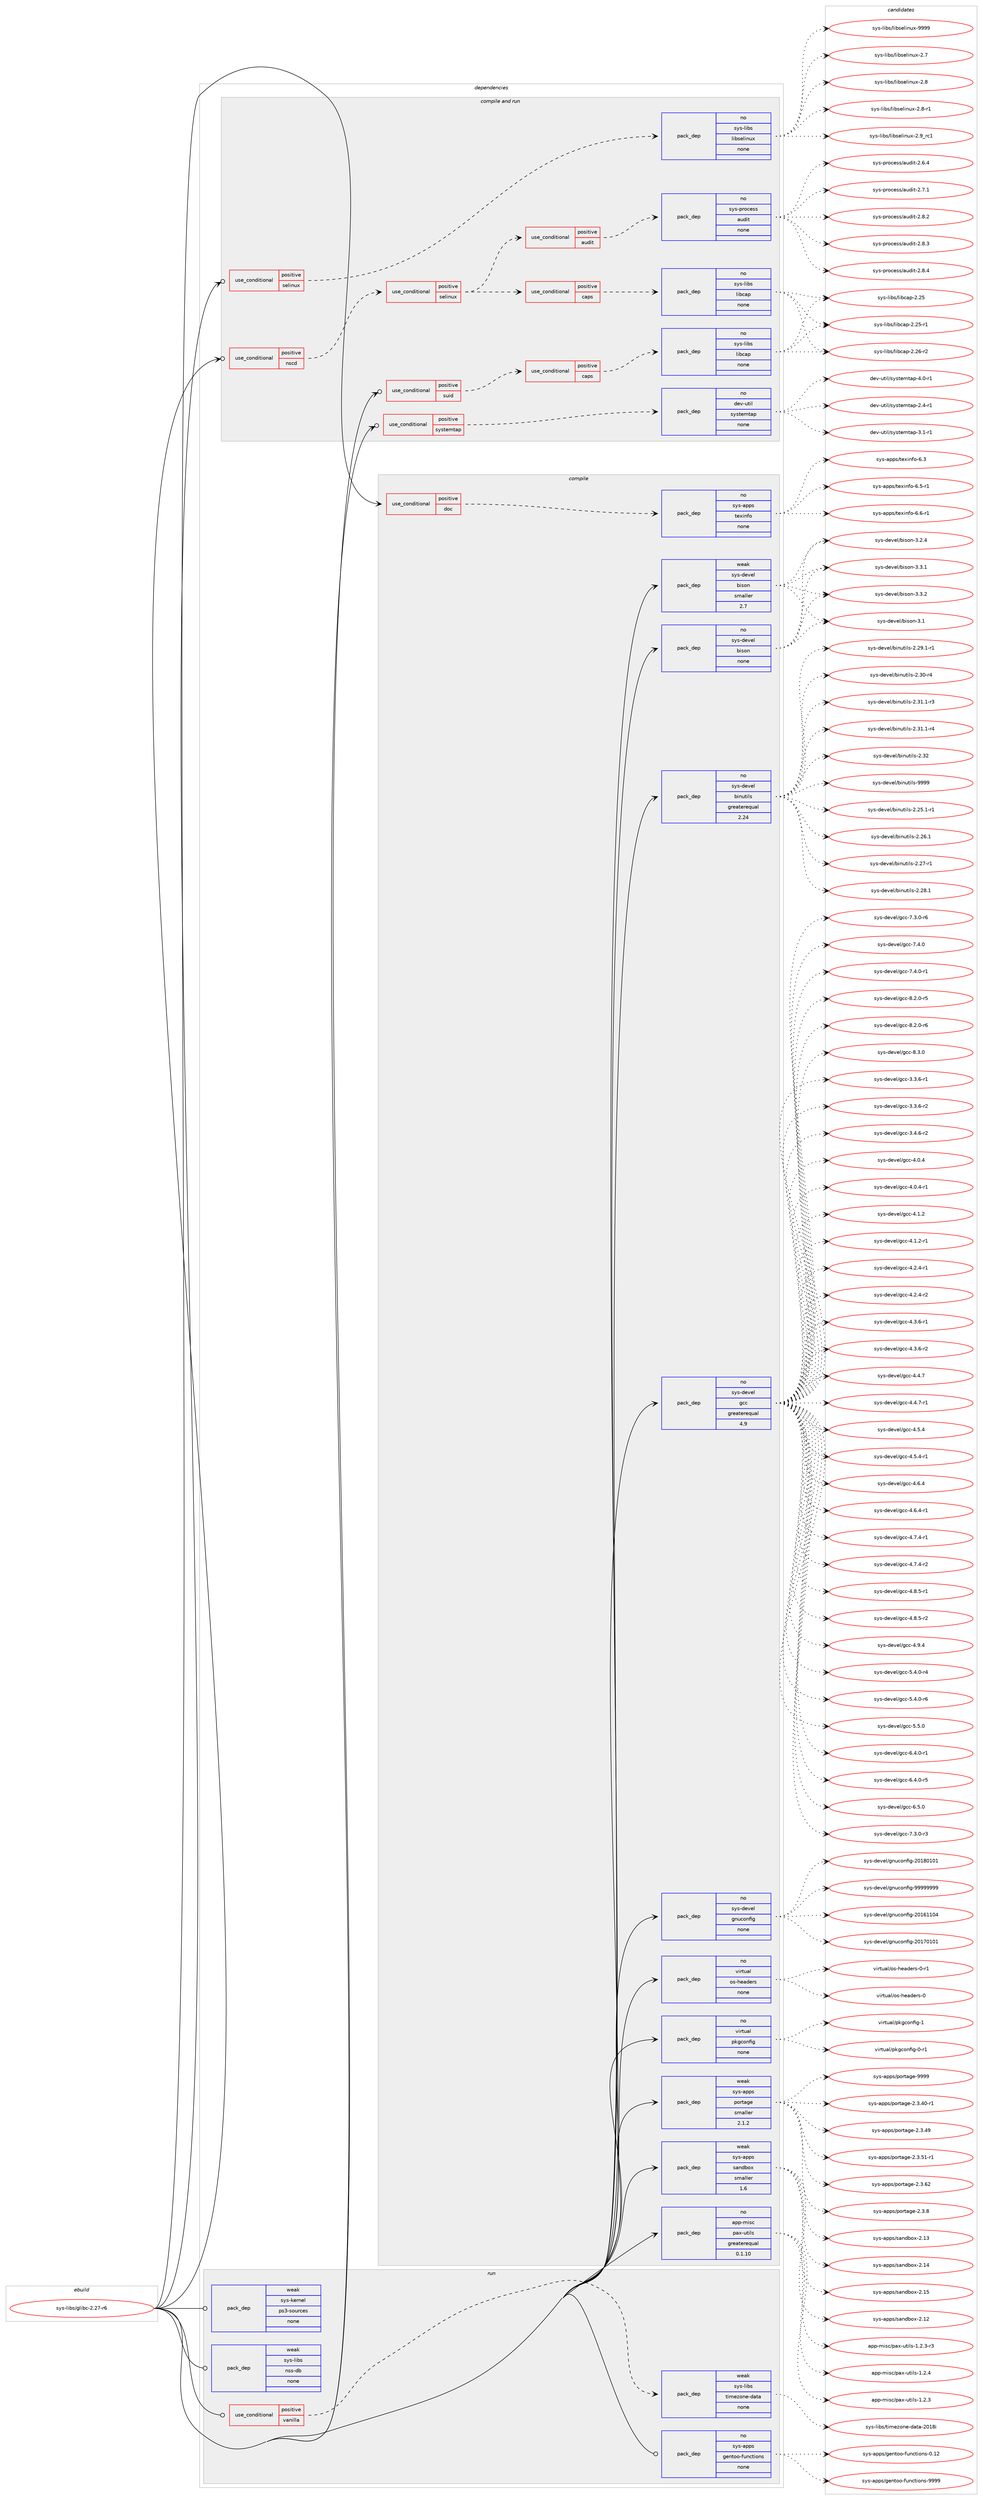 digraph prolog {

# *************
# Graph options
# *************

newrank=true;
concentrate=true;
compound=true;
graph [rankdir=LR,fontname=Helvetica,fontsize=10,ranksep=1.5];#, ranksep=2.5, nodesep=0.2];
edge  [arrowhead=vee];
node  [fontname=Helvetica,fontsize=10];

# **********
# The ebuild
# **********

subgraph cluster_leftcol {
color=gray;
rank=same;
label=<<i>ebuild</i>>;
id [label="sys-libs/glibc-2.27-r6", color=red, width=4, href="../sys-libs/glibc-2.27-r6.svg"];
}

# ****************
# The dependencies
# ****************

subgraph cluster_midcol {
color=gray;
label=<<i>dependencies</i>>;
subgraph cluster_compile {
fillcolor="#eeeeee";
style=filled;
label=<<i>compile</i>>;
subgraph cond461657 {
dependency1737226 [label=<<TABLE BORDER="0" CELLBORDER="1" CELLSPACING="0" CELLPADDING="4"><TR><TD ROWSPAN="3" CELLPADDING="10">use_conditional</TD></TR><TR><TD>positive</TD></TR><TR><TD>doc</TD></TR></TABLE>>, shape=none, color=red];
subgraph pack1246962 {
dependency1737227 [label=<<TABLE BORDER="0" CELLBORDER="1" CELLSPACING="0" CELLPADDING="4" WIDTH="220"><TR><TD ROWSPAN="6" CELLPADDING="30">pack_dep</TD></TR><TR><TD WIDTH="110">no</TD></TR><TR><TD>sys-apps</TD></TR><TR><TD>texinfo</TD></TR><TR><TD>none</TD></TR><TR><TD></TD></TR></TABLE>>, shape=none, color=blue];
}
dependency1737226:e -> dependency1737227:w [weight=20,style="dashed",arrowhead="vee"];
}
id:e -> dependency1737226:w [weight=20,style="solid",arrowhead="vee"];
subgraph pack1246963 {
dependency1737228 [label=<<TABLE BORDER="0" CELLBORDER="1" CELLSPACING="0" CELLPADDING="4" WIDTH="220"><TR><TD ROWSPAN="6" CELLPADDING="30">pack_dep</TD></TR><TR><TD WIDTH="110">no</TD></TR><TR><TD>app-misc</TD></TR><TR><TD>pax-utils</TD></TR><TR><TD>greaterequal</TD></TR><TR><TD>0.1.10</TD></TR></TABLE>>, shape=none, color=blue];
}
id:e -> dependency1737228:w [weight=20,style="solid",arrowhead="vee"];
subgraph pack1246964 {
dependency1737229 [label=<<TABLE BORDER="0" CELLBORDER="1" CELLSPACING="0" CELLPADDING="4" WIDTH="220"><TR><TD ROWSPAN="6" CELLPADDING="30">pack_dep</TD></TR><TR><TD WIDTH="110">no</TD></TR><TR><TD>sys-devel</TD></TR><TR><TD>binutils</TD></TR><TR><TD>greaterequal</TD></TR><TR><TD>2.24</TD></TR></TABLE>>, shape=none, color=blue];
}
id:e -> dependency1737229:w [weight=20,style="solid",arrowhead="vee"];
subgraph pack1246965 {
dependency1737230 [label=<<TABLE BORDER="0" CELLBORDER="1" CELLSPACING="0" CELLPADDING="4" WIDTH="220"><TR><TD ROWSPAN="6" CELLPADDING="30">pack_dep</TD></TR><TR><TD WIDTH="110">no</TD></TR><TR><TD>sys-devel</TD></TR><TR><TD>bison</TD></TR><TR><TD>none</TD></TR><TR><TD></TD></TR></TABLE>>, shape=none, color=blue];
}
id:e -> dependency1737230:w [weight=20,style="solid",arrowhead="vee"];
subgraph pack1246966 {
dependency1737231 [label=<<TABLE BORDER="0" CELLBORDER="1" CELLSPACING="0" CELLPADDING="4" WIDTH="220"><TR><TD ROWSPAN="6" CELLPADDING="30">pack_dep</TD></TR><TR><TD WIDTH="110">no</TD></TR><TR><TD>sys-devel</TD></TR><TR><TD>gcc</TD></TR><TR><TD>greaterequal</TD></TR><TR><TD>4.9</TD></TR></TABLE>>, shape=none, color=blue];
}
id:e -> dependency1737231:w [weight=20,style="solid",arrowhead="vee"];
subgraph pack1246967 {
dependency1737232 [label=<<TABLE BORDER="0" CELLBORDER="1" CELLSPACING="0" CELLPADDING="4" WIDTH="220"><TR><TD ROWSPAN="6" CELLPADDING="30">pack_dep</TD></TR><TR><TD WIDTH="110">no</TD></TR><TR><TD>sys-devel</TD></TR><TR><TD>gnuconfig</TD></TR><TR><TD>none</TD></TR><TR><TD></TD></TR></TABLE>>, shape=none, color=blue];
}
id:e -> dependency1737232:w [weight=20,style="solid",arrowhead="vee"];
subgraph pack1246968 {
dependency1737233 [label=<<TABLE BORDER="0" CELLBORDER="1" CELLSPACING="0" CELLPADDING="4" WIDTH="220"><TR><TD ROWSPAN="6" CELLPADDING="30">pack_dep</TD></TR><TR><TD WIDTH="110">no</TD></TR><TR><TD>virtual</TD></TR><TR><TD>os-headers</TD></TR><TR><TD>none</TD></TR><TR><TD></TD></TR></TABLE>>, shape=none, color=blue];
}
id:e -> dependency1737233:w [weight=20,style="solid",arrowhead="vee"];
subgraph pack1246969 {
dependency1737234 [label=<<TABLE BORDER="0" CELLBORDER="1" CELLSPACING="0" CELLPADDING="4" WIDTH="220"><TR><TD ROWSPAN="6" CELLPADDING="30">pack_dep</TD></TR><TR><TD WIDTH="110">no</TD></TR><TR><TD>virtual</TD></TR><TR><TD>pkgconfig</TD></TR><TR><TD>none</TD></TR><TR><TD></TD></TR></TABLE>>, shape=none, color=blue];
}
id:e -> dependency1737234:w [weight=20,style="solid",arrowhead="vee"];
subgraph pack1246970 {
dependency1737235 [label=<<TABLE BORDER="0" CELLBORDER="1" CELLSPACING="0" CELLPADDING="4" WIDTH="220"><TR><TD ROWSPAN="6" CELLPADDING="30">pack_dep</TD></TR><TR><TD WIDTH="110">weak</TD></TR><TR><TD>sys-apps</TD></TR><TR><TD>portage</TD></TR><TR><TD>smaller</TD></TR><TR><TD>2.1.2</TD></TR></TABLE>>, shape=none, color=blue];
}
id:e -> dependency1737235:w [weight=20,style="solid",arrowhead="vee"];
subgraph pack1246971 {
dependency1737236 [label=<<TABLE BORDER="0" CELLBORDER="1" CELLSPACING="0" CELLPADDING="4" WIDTH="220"><TR><TD ROWSPAN="6" CELLPADDING="30">pack_dep</TD></TR><TR><TD WIDTH="110">weak</TD></TR><TR><TD>sys-apps</TD></TR><TR><TD>sandbox</TD></TR><TR><TD>smaller</TD></TR><TR><TD>1.6</TD></TR></TABLE>>, shape=none, color=blue];
}
id:e -> dependency1737236:w [weight=20,style="solid",arrowhead="vee"];
subgraph pack1246972 {
dependency1737237 [label=<<TABLE BORDER="0" CELLBORDER="1" CELLSPACING="0" CELLPADDING="4" WIDTH="220"><TR><TD ROWSPAN="6" CELLPADDING="30">pack_dep</TD></TR><TR><TD WIDTH="110">weak</TD></TR><TR><TD>sys-devel</TD></TR><TR><TD>bison</TD></TR><TR><TD>smaller</TD></TR><TR><TD>2.7</TD></TR></TABLE>>, shape=none, color=blue];
}
id:e -> dependency1737237:w [weight=20,style="solid",arrowhead="vee"];
}
subgraph cluster_compileandrun {
fillcolor="#eeeeee";
style=filled;
label=<<i>compile and run</i>>;
subgraph cond461658 {
dependency1737238 [label=<<TABLE BORDER="0" CELLBORDER="1" CELLSPACING="0" CELLPADDING="4"><TR><TD ROWSPAN="3" CELLPADDING="10">use_conditional</TD></TR><TR><TD>positive</TD></TR><TR><TD>nscd</TD></TR></TABLE>>, shape=none, color=red];
subgraph cond461659 {
dependency1737239 [label=<<TABLE BORDER="0" CELLBORDER="1" CELLSPACING="0" CELLPADDING="4"><TR><TD ROWSPAN="3" CELLPADDING="10">use_conditional</TD></TR><TR><TD>positive</TD></TR><TR><TD>selinux</TD></TR></TABLE>>, shape=none, color=red];
subgraph cond461660 {
dependency1737240 [label=<<TABLE BORDER="0" CELLBORDER="1" CELLSPACING="0" CELLPADDING="4"><TR><TD ROWSPAN="3" CELLPADDING="10">use_conditional</TD></TR><TR><TD>positive</TD></TR><TR><TD>audit</TD></TR></TABLE>>, shape=none, color=red];
subgraph pack1246973 {
dependency1737241 [label=<<TABLE BORDER="0" CELLBORDER="1" CELLSPACING="0" CELLPADDING="4" WIDTH="220"><TR><TD ROWSPAN="6" CELLPADDING="30">pack_dep</TD></TR><TR><TD WIDTH="110">no</TD></TR><TR><TD>sys-process</TD></TR><TR><TD>audit</TD></TR><TR><TD>none</TD></TR><TR><TD></TD></TR></TABLE>>, shape=none, color=blue];
}
dependency1737240:e -> dependency1737241:w [weight=20,style="dashed",arrowhead="vee"];
}
dependency1737239:e -> dependency1737240:w [weight=20,style="dashed",arrowhead="vee"];
subgraph cond461661 {
dependency1737242 [label=<<TABLE BORDER="0" CELLBORDER="1" CELLSPACING="0" CELLPADDING="4"><TR><TD ROWSPAN="3" CELLPADDING="10">use_conditional</TD></TR><TR><TD>positive</TD></TR><TR><TD>caps</TD></TR></TABLE>>, shape=none, color=red];
subgraph pack1246974 {
dependency1737243 [label=<<TABLE BORDER="0" CELLBORDER="1" CELLSPACING="0" CELLPADDING="4" WIDTH="220"><TR><TD ROWSPAN="6" CELLPADDING="30">pack_dep</TD></TR><TR><TD WIDTH="110">no</TD></TR><TR><TD>sys-libs</TD></TR><TR><TD>libcap</TD></TR><TR><TD>none</TD></TR><TR><TD></TD></TR></TABLE>>, shape=none, color=blue];
}
dependency1737242:e -> dependency1737243:w [weight=20,style="dashed",arrowhead="vee"];
}
dependency1737239:e -> dependency1737242:w [weight=20,style="dashed",arrowhead="vee"];
}
dependency1737238:e -> dependency1737239:w [weight=20,style="dashed",arrowhead="vee"];
}
id:e -> dependency1737238:w [weight=20,style="solid",arrowhead="odotvee"];
subgraph cond461662 {
dependency1737244 [label=<<TABLE BORDER="0" CELLBORDER="1" CELLSPACING="0" CELLPADDING="4"><TR><TD ROWSPAN="3" CELLPADDING="10">use_conditional</TD></TR><TR><TD>positive</TD></TR><TR><TD>selinux</TD></TR></TABLE>>, shape=none, color=red];
subgraph pack1246975 {
dependency1737245 [label=<<TABLE BORDER="0" CELLBORDER="1" CELLSPACING="0" CELLPADDING="4" WIDTH="220"><TR><TD ROWSPAN="6" CELLPADDING="30">pack_dep</TD></TR><TR><TD WIDTH="110">no</TD></TR><TR><TD>sys-libs</TD></TR><TR><TD>libselinux</TD></TR><TR><TD>none</TD></TR><TR><TD></TD></TR></TABLE>>, shape=none, color=blue];
}
dependency1737244:e -> dependency1737245:w [weight=20,style="dashed",arrowhead="vee"];
}
id:e -> dependency1737244:w [weight=20,style="solid",arrowhead="odotvee"];
subgraph cond461663 {
dependency1737246 [label=<<TABLE BORDER="0" CELLBORDER="1" CELLSPACING="0" CELLPADDING="4"><TR><TD ROWSPAN="3" CELLPADDING="10">use_conditional</TD></TR><TR><TD>positive</TD></TR><TR><TD>suid</TD></TR></TABLE>>, shape=none, color=red];
subgraph cond461664 {
dependency1737247 [label=<<TABLE BORDER="0" CELLBORDER="1" CELLSPACING="0" CELLPADDING="4"><TR><TD ROWSPAN="3" CELLPADDING="10">use_conditional</TD></TR><TR><TD>positive</TD></TR><TR><TD>caps</TD></TR></TABLE>>, shape=none, color=red];
subgraph pack1246976 {
dependency1737248 [label=<<TABLE BORDER="0" CELLBORDER="1" CELLSPACING="0" CELLPADDING="4" WIDTH="220"><TR><TD ROWSPAN="6" CELLPADDING="30">pack_dep</TD></TR><TR><TD WIDTH="110">no</TD></TR><TR><TD>sys-libs</TD></TR><TR><TD>libcap</TD></TR><TR><TD>none</TD></TR><TR><TD></TD></TR></TABLE>>, shape=none, color=blue];
}
dependency1737247:e -> dependency1737248:w [weight=20,style="dashed",arrowhead="vee"];
}
dependency1737246:e -> dependency1737247:w [weight=20,style="dashed",arrowhead="vee"];
}
id:e -> dependency1737246:w [weight=20,style="solid",arrowhead="odotvee"];
subgraph cond461665 {
dependency1737249 [label=<<TABLE BORDER="0" CELLBORDER="1" CELLSPACING="0" CELLPADDING="4"><TR><TD ROWSPAN="3" CELLPADDING="10">use_conditional</TD></TR><TR><TD>positive</TD></TR><TR><TD>systemtap</TD></TR></TABLE>>, shape=none, color=red];
subgraph pack1246977 {
dependency1737250 [label=<<TABLE BORDER="0" CELLBORDER="1" CELLSPACING="0" CELLPADDING="4" WIDTH="220"><TR><TD ROWSPAN="6" CELLPADDING="30">pack_dep</TD></TR><TR><TD WIDTH="110">no</TD></TR><TR><TD>dev-util</TD></TR><TR><TD>systemtap</TD></TR><TR><TD>none</TD></TR><TR><TD></TD></TR></TABLE>>, shape=none, color=blue];
}
dependency1737249:e -> dependency1737250:w [weight=20,style="dashed",arrowhead="vee"];
}
id:e -> dependency1737249:w [weight=20,style="solid",arrowhead="odotvee"];
}
subgraph cluster_run {
fillcolor="#eeeeee";
style=filled;
label=<<i>run</i>>;
subgraph cond461666 {
dependency1737251 [label=<<TABLE BORDER="0" CELLBORDER="1" CELLSPACING="0" CELLPADDING="4"><TR><TD ROWSPAN="3" CELLPADDING="10">use_conditional</TD></TR><TR><TD>positive</TD></TR><TR><TD>vanilla</TD></TR></TABLE>>, shape=none, color=red];
subgraph pack1246978 {
dependency1737252 [label=<<TABLE BORDER="0" CELLBORDER="1" CELLSPACING="0" CELLPADDING="4" WIDTH="220"><TR><TD ROWSPAN="6" CELLPADDING="30">pack_dep</TD></TR><TR><TD WIDTH="110">weak</TD></TR><TR><TD>sys-libs</TD></TR><TR><TD>timezone-data</TD></TR><TR><TD>none</TD></TR><TR><TD></TD></TR></TABLE>>, shape=none, color=blue];
}
dependency1737251:e -> dependency1737252:w [weight=20,style="dashed",arrowhead="vee"];
}
id:e -> dependency1737251:w [weight=20,style="solid",arrowhead="odot"];
subgraph pack1246979 {
dependency1737253 [label=<<TABLE BORDER="0" CELLBORDER="1" CELLSPACING="0" CELLPADDING="4" WIDTH="220"><TR><TD ROWSPAN="6" CELLPADDING="30">pack_dep</TD></TR><TR><TD WIDTH="110">no</TD></TR><TR><TD>sys-apps</TD></TR><TR><TD>gentoo-functions</TD></TR><TR><TD>none</TD></TR><TR><TD></TD></TR></TABLE>>, shape=none, color=blue];
}
id:e -> dependency1737253:w [weight=20,style="solid",arrowhead="odot"];
subgraph pack1246980 {
dependency1737254 [label=<<TABLE BORDER="0" CELLBORDER="1" CELLSPACING="0" CELLPADDING="4" WIDTH="220"><TR><TD ROWSPAN="6" CELLPADDING="30">pack_dep</TD></TR><TR><TD WIDTH="110">weak</TD></TR><TR><TD>sys-kernel</TD></TR><TR><TD>ps3-sources</TD></TR><TR><TD>none</TD></TR><TR><TD></TD></TR></TABLE>>, shape=none, color=blue];
}
id:e -> dependency1737254:w [weight=20,style="solid",arrowhead="odot"];
subgraph pack1246981 {
dependency1737255 [label=<<TABLE BORDER="0" CELLBORDER="1" CELLSPACING="0" CELLPADDING="4" WIDTH="220"><TR><TD ROWSPAN="6" CELLPADDING="30">pack_dep</TD></TR><TR><TD WIDTH="110">weak</TD></TR><TR><TD>sys-libs</TD></TR><TR><TD>nss-db</TD></TR><TR><TD>none</TD></TR><TR><TD></TD></TR></TABLE>>, shape=none, color=blue];
}
id:e -> dependency1737255:w [weight=20,style="solid",arrowhead="odot"];
}
}

# **************
# The candidates
# **************

subgraph cluster_choices {
rank=same;
color=gray;
label=<<i>candidates</i>>;

subgraph choice1246962 {
color=black;
nodesep=1;
choice11512111545971121121154711610112010511010211145544651 [label="sys-apps/texinfo-6.3", color=red, width=4,href="../sys-apps/texinfo-6.3.svg"];
choice115121115459711211211547116101120105110102111455446534511449 [label="sys-apps/texinfo-6.5-r1", color=red, width=4,href="../sys-apps/texinfo-6.5-r1.svg"];
choice115121115459711211211547116101120105110102111455446544511449 [label="sys-apps/texinfo-6.6-r1", color=red, width=4,href="../sys-apps/texinfo-6.6-r1.svg"];
dependency1737227:e -> choice11512111545971121121154711610112010511010211145544651:w [style=dotted,weight="100"];
dependency1737227:e -> choice115121115459711211211547116101120105110102111455446534511449:w [style=dotted,weight="100"];
dependency1737227:e -> choice115121115459711211211547116101120105110102111455446544511449:w [style=dotted,weight="100"];
}
subgraph choice1246963 {
color=black;
nodesep=1;
choice971121124510910511599471129712045117116105108115454946504651 [label="app-misc/pax-utils-1.2.3", color=red, width=4,href="../app-misc/pax-utils-1.2.3.svg"];
choice9711211245109105115994711297120451171161051081154549465046514511451 [label="app-misc/pax-utils-1.2.3-r3", color=red, width=4,href="../app-misc/pax-utils-1.2.3-r3.svg"];
choice971121124510910511599471129712045117116105108115454946504652 [label="app-misc/pax-utils-1.2.4", color=red, width=4,href="../app-misc/pax-utils-1.2.4.svg"];
dependency1737228:e -> choice971121124510910511599471129712045117116105108115454946504651:w [style=dotted,weight="100"];
dependency1737228:e -> choice9711211245109105115994711297120451171161051081154549465046514511451:w [style=dotted,weight="100"];
dependency1737228:e -> choice971121124510910511599471129712045117116105108115454946504652:w [style=dotted,weight="100"];
}
subgraph choice1246964 {
color=black;
nodesep=1;
choice115121115451001011181011084798105110117116105108115455046505346494511449 [label="sys-devel/binutils-2.25.1-r1", color=red, width=4,href="../sys-devel/binutils-2.25.1-r1.svg"];
choice11512111545100101118101108479810511011711610510811545504650544649 [label="sys-devel/binutils-2.26.1", color=red, width=4,href="../sys-devel/binutils-2.26.1.svg"];
choice11512111545100101118101108479810511011711610510811545504650554511449 [label="sys-devel/binutils-2.27-r1", color=red, width=4,href="../sys-devel/binutils-2.27-r1.svg"];
choice11512111545100101118101108479810511011711610510811545504650564649 [label="sys-devel/binutils-2.28.1", color=red, width=4,href="../sys-devel/binutils-2.28.1.svg"];
choice115121115451001011181011084798105110117116105108115455046505746494511449 [label="sys-devel/binutils-2.29.1-r1", color=red, width=4,href="../sys-devel/binutils-2.29.1-r1.svg"];
choice11512111545100101118101108479810511011711610510811545504651484511452 [label="sys-devel/binutils-2.30-r4", color=red, width=4,href="../sys-devel/binutils-2.30-r4.svg"];
choice115121115451001011181011084798105110117116105108115455046514946494511451 [label="sys-devel/binutils-2.31.1-r3", color=red, width=4,href="../sys-devel/binutils-2.31.1-r3.svg"];
choice115121115451001011181011084798105110117116105108115455046514946494511452 [label="sys-devel/binutils-2.31.1-r4", color=red, width=4,href="../sys-devel/binutils-2.31.1-r4.svg"];
choice1151211154510010111810110847981051101171161051081154550465150 [label="sys-devel/binutils-2.32", color=red, width=4,href="../sys-devel/binutils-2.32.svg"];
choice1151211154510010111810110847981051101171161051081154557575757 [label="sys-devel/binutils-9999", color=red, width=4,href="../sys-devel/binutils-9999.svg"];
dependency1737229:e -> choice115121115451001011181011084798105110117116105108115455046505346494511449:w [style=dotted,weight="100"];
dependency1737229:e -> choice11512111545100101118101108479810511011711610510811545504650544649:w [style=dotted,weight="100"];
dependency1737229:e -> choice11512111545100101118101108479810511011711610510811545504650554511449:w [style=dotted,weight="100"];
dependency1737229:e -> choice11512111545100101118101108479810511011711610510811545504650564649:w [style=dotted,weight="100"];
dependency1737229:e -> choice115121115451001011181011084798105110117116105108115455046505746494511449:w [style=dotted,weight="100"];
dependency1737229:e -> choice11512111545100101118101108479810511011711610510811545504651484511452:w [style=dotted,weight="100"];
dependency1737229:e -> choice115121115451001011181011084798105110117116105108115455046514946494511451:w [style=dotted,weight="100"];
dependency1737229:e -> choice115121115451001011181011084798105110117116105108115455046514946494511452:w [style=dotted,weight="100"];
dependency1737229:e -> choice1151211154510010111810110847981051101171161051081154550465150:w [style=dotted,weight="100"];
dependency1737229:e -> choice1151211154510010111810110847981051101171161051081154557575757:w [style=dotted,weight="100"];
}
subgraph choice1246965 {
color=black;
nodesep=1;
choice11512111545100101118101108479810511511111045514649 [label="sys-devel/bison-3.1", color=red, width=4,href="../sys-devel/bison-3.1.svg"];
choice115121115451001011181011084798105115111110455146504652 [label="sys-devel/bison-3.2.4", color=red, width=4,href="../sys-devel/bison-3.2.4.svg"];
choice115121115451001011181011084798105115111110455146514649 [label="sys-devel/bison-3.3.1", color=red, width=4,href="../sys-devel/bison-3.3.1.svg"];
choice115121115451001011181011084798105115111110455146514650 [label="sys-devel/bison-3.3.2", color=red, width=4,href="../sys-devel/bison-3.3.2.svg"];
dependency1737230:e -> choice11512111545100101118101108479810511511111045514649:w [style=dotted,weight="100"];
dependency1737230:e -> choice115121115451001011181011084798105115111110455146504652:w [style=dotted,weight="100"];
dependency1737230:e -> choice115121115451001011181011084798105115111110455146514649:w [style=dotted,weight="100"];
dependency1737230:e -> choice115121115451001011181011084798105115111110455146514650:w [style=dotted,weight="100"];
}
subgraph choice1246966 {
color=black;
nodesep=1;
choice115121115451001011181011084710399994551465146544511449 [label="sys-devel/gcc-3.3.6-r1", color=red, width=4,href="../sys-devel/gcc-3.3.6-r1.svg"];
choice115121115451001011181011084710399994551465146544511450 [label="sys-devel/gcc-3.3.6-r2", color=red, width=4,href="../sys-devel/gcc-3.3.6-r2.svg"];
choice115121115451001011181011084710399994551465246544511450 [label="sys-devel/gcc-3.4.6-r2", color=red, width=4,href="../sys-devel/gcc-3.4.6-r2.svg"];
choice11512111545100101118101108471039999455246484652 [label="sys-devel/gcc-4.0.4", color=red, width=4,href="../sys-devel/gcc-4.0.4.svg"];
choice115121115451001011181011084710399994552464846524511449 [label="sys-devel/gcc-4.0.4-r1", color=red, width=4,href="../sys-devel/gcc-4.0.4-r1.svg"];
choice11512111545100101118101108471039999455246494650 [label="sys-devel/gcc-4.1.2", color=red, width=4,href="../sys-devel/gcc-4.1.2.svg"];
choice115121115451001011181011084710399994552464946504511449 [label="sys-devel/gcc-4.1.2-r1", color=red, width=4,href="../sys-devel/gcc-4.1.2-r1.svg"];
choice115121115451001011181011084710399994552465046524511449 [label="sys-devel/gcc-4.2.4-r1", color=red, width=4,href="../sys-devel/gcc-4.2.4-r1.svg"];
choice115121115451001011181011084710399994552465046524511450 [label="sys-devel/gcc-4.2.4-r2", color=red, width=4,href="../sys-devel/gcc-4.2.4-r2.svg"];
choice115121115451001011181011084710399994552465146544511449 [label="sys-devel/gcc-4.3.6-r1", color=red, width=4,href="../sys-devel/gcc-4.3.6-r1.svg"];
choice115121115451001011181011084710399994552465146544511450 [label="sys-devel/gcc-4.3.6-r2", color=red, width=4,href="../sys-devel/gcc-4.3.6-r2.svg"];
choice11512111545100101118101108471039999455246524655 [label="sys-devel/gcc-4.4.7", color=red, width=4,href="../sys-devel/gcc-4.4.7.svg"];
choice115121115451001011181011084710399994552465246554511449 [label="sys-devel/gcc-4.4.7-r1", color=red, width=4,href="../sys-devel/gcc-4.4.7-r1.svg"];
choice11512111545100101118101108471039999455246534652 [label="sys-devel/gcc-4.5.4", color=red, width=4,href="../sys-devel/gcc-4.5.4.svg"];
choice115121115451001011181011084710399994552465346524511449 [label="sys-devel/gcc-4.5.4-r1", color=red, width=4,href="../sys-devel/gcc-4.5.4-r1.svg"];
choice11512111545100101118101108471039999455246544652 [label="sys-devel/gcc-4.6.4", color=red, width=4,href="../sys-devel/gcc-4.6.4.svg"];
choice115121115451001011181011084710399994552465446524511449 [label="sys-devel/gcc-4.6.4-r1", color=red, width=4,href="../sys-devel/gcc-4.6.4-r1.svg"];
choice115121115451001011181011084710399994552465546524511449 [label="sys-devel/gcc-4.7.4-r1", color=red, width=4,href="../sys-devel/gcc-4.7.4-r1.svg"];
choice115121115451001011181011084710399994552465546524511450 [label="sys-devel/gcc-4.7.4-r2", color=red, width=4,href="../sys-devel/gcc-4.7.4-r2.svg"];
choice115121115451001011181011084710399994552465646534511449 [label="sys-devel/gcc-4.8.5-r1", color=red, width=4,href="../sys-devel/gcc-4.8.5-r1.svg"];
choice115121115451001011181011084710399994552465646534511450 [label="sys-devel/gcc-4.8.5-r2", color=red, width=4,href="../sys-devel/gcc-4.8.5-r2.svg"];
choice11512111545100101118101108471039999455246574652 [label="sys-devel/gcc-4.9.4", color=red, width=4,href="../sys-devel/gcc-4.9.4.svg"];
choice115121115451001011181011084710399994553465246484511452 [label="sys-devel/gcc-5.4.0-r4", color=red, width=4,href="../sys-devel/gcc-5.4.0-r4.svg"];
choice115121115451001011181011084710399994553465246484511454 [label="sys-devel/gcc-5.4.0-r6", color=red, width=4,href="../sys-devel/gcc-5.4.0-r6.svg"];
choice11512111545100101118101108471039999455346534648 [label="sys-devel/gcc-5.5.0", color=red, width=4,href="../sys-devel/gcc-5.5.0.svg"];
choice115121115451001011181011084710399994554465246484511449 [label="sys-devel/gcc-6.4.0-r1", color=red, width=4,href="../sys-devel/gcc-6.4.0-r1.svg"];
choice115121115451001011181011084710399994554465246484511453 [label="sys-devel/gcc-6.4.0-r5", color=red, width=4,href="../sys-devel/gcc-6.4.0-r5.svg"];
choice11512111545100101118101108471039999455446534648 [label="sys-devel/gcc-6.5.0", color=red, width=4,href="../sys-devel/gcc-6.5.0.svg"];
choice115121115451001011181011084710399994555465146484511451 [label="sys-devel/gcc-7.3.0-r3", color=red, width=4,href="../sys-devel/gcc-7.3.0-r3.svg"];
choice115121115451001011181011084710399994555465146484511454 [label="sys-devel/gcc-7.3.0-r6", color=red, width=4,href="../sys-devel/gcc-7.3.0-r6.svg"];
choice11512111545100101118101108471039999455546524648 [label="sys-devel/gcc-7.4.0", color=red, width=4,href="../sys-devel/gcc-7.4.0.svg"];
choice115121115451001011181011084710399994555465246484511449 [label="sys-devel/gcc-7.4.0-r1", color=red, width=4,href="../sys-devel/gcc-7.4.0-r1.svg"];
choice115121115451001011181011084710399994556465046484511453 [label="sys-devel/gcc-8.2.0-r5", color=red, width=4,href="../sys-devel/gcc-8.2.0-r5.svg"];
choice115121115451001011181011084710399994556465046484511454 [label="sys-devel/gcc-8.2.0-r6", color=red, width=4,href="../sys-devel/gcc-8.2.0-r6.svg"];
choice11512111545100101118101108471039999455646514648 [label="sys-devel/gcc-8.3.0", color=red, width=4,href="../sys-devel/gcc-8.3.0.svg"];
dependency1737231:e -> choice115121115451001011181011084710399994551465146544511449:w [style=dotted,weight="100"];
dependency1737231:e -> choice115121115451001011181011084710399994551465146544511450:w [style=dotted,weight="100"];
dependency1737231:e -> choice115121115451001011181011084710399994551465246544511450:w [style=dotted,weight="100"];
dependency1737231:e -> choice11512111545100101118101108471039999455246484652:w [style=dotted,weight="100"];
dependency1737231:e -> choice115121115451001011181011084710399994552464846524511449:w [style=dotted,weight="100"];
dependency1737231:e -> choice11512111545100101118101108471039999455246494650:w [style=dotted,weight="100"];
dependency1737231:e -> choice115121115451001011181011084710399994552464946504511449:w [style=dotted,weight="100"];
dependency1737231:e -> choice115121115451001011181011084710399994552465046524511449:w [style=dotted,weight="100"];
dependency1737231:e -> choice115121115451001011181011084710399994552465046524511450:w [style=dotted,weight="100"];
dependency1737231:e -> choice115121115451001011181011084710399994552465146544511449:w [style=dotted,weight="100"];
dependency1737231:e -> choice115121115451001011181011084710399994552465146544511450:w [style=dotted,weight="100"];
dependency1737231:e -> choice11512111545100101118101108471039999455246524655:w [style=dotted,weight="100"];
dependency1737231:e -> choice115121115451001011181011084710399994552465246554511449:w [style=dotted,weight="100"];
dependency1737231:e -> choice11512111545100101118101108471039999455246534652:w [style=dotted,weight="100"];
dependency1737231:e -> choice115121115451001011181011084710399994552465346524511449:w [style=dotted,weight="100"];
dependency1737231:e -> choice11512111545100101118101108471039999455246544652:w [style=dotted,weight="100"];
dependency1737231:e -> choice115121115451001011181011084710399994552465446524511449:w [style=dotted,weight="100"];
dependency1737231:e -> choice115121115451001011181011084710399994552465546524511449:w [style=dotted,weight="100"];
dependency1737231:e -> choice115121115451001011181011084710399994552465546524511450:w [style=dotted,weight="100"];
dependency1737231:e -> choice115121115451001011181011084710399994552465646534511449:w [style=dotted,weight="100"];
dependency1737231:e -> choice115121115451001011181011084710399994552465646534511450:w [style=dotted,weight="100"];
dependency1737231:e -> choice11512111545100101118101108471039999455246574652:w [style=dotted,weight="100"];
dependency1737231:e -> choice115121115451001011181011084710399994553465246484511452:w [style=dotted,weight="100"];
dependency1737231:e -> choice115121115451001011181011084710399994553465246484511454:w [style=dotted,weight="100"];
dependency1737231:e -> choice11512111545100101118101108471039999455346534648:w [style=dotted,weight="100"];
dependency1737231:e -> choice115121115451001011181011084710399994554465246484511449:w [style=dotted,weight="100"];
dependency1737231:e -> choice115121115451001011181011084710399994554465246484511453:w [style=dotted,weight="100"];
dependency1737231:e -> choice11512111545100101118101108471039999455446534648:w [style=dotted,weight="100"];
dependency1737231:e -> choice115121115451001011181011084710399994555465146484511451:w [style=dotted,weight="100"];
dependency1737231:e -> choice115121115451001011181011084710399994555465146484511454:w [style=dotted,weight="100"];
dependency1737231:e -> choice11512111545100101118101108471039999455546524648:w [style=dotted,weight="100"];
dependency1737231:e -> choice115121115451001011181011084710399994555465246484511449:w [style=dotted,weight="100"];
dependency1737231:e -> choice115121115451001011181011084710399994556465046484511453:w [style=dotted,weight="100"];
dependency1737231:e -> choice115121115451001011181011084710399994556465046484511454:w [style=dotted,weight="100"];
dependency1737231:e -> choice11512111545100101118101108471039999455646514648:w [style=dotted,weight="100"];
}
subgraph choice1246967 {
color=black;
nodesep=1;
choice115121115451001011181011084710311011799111110102105103455048495449494852 [label="sys-devel/gnuconfig-20161104", color=red, width=4,href="../sys-devel/gnuconfig-20161104.svg"];
choice115121115451001011181011084710311011799111110102105103455048495548494849 [label="sys-devel/gnuconfig-20170101", color=red, width=4,href="../sys-devel/gnuconfig-20170101.svg"];
choice115121115451001011181011084710311011799111110102105103455048495648494849 [label="sys-devel/gnuconfig-20180101", color=red, width=4,href="../sys-devel/gnuconfig-20180101.svg"];
choice115121115451001011181011084710311011799111110102105103455757575757575757 [label="sys-devel/gnuconfig-99999999", color=red, width=4,href="../sys-devel/gnuconfig-99999999.svg"];
dependency1737232:e -> choice115121115451001011181011084710311011799111110102105103455048495449494852:w [style=dotted,weight="100"];
dependency1737232:e -> choice115121115451001011181011084710311011799111110102105103455048495548494849:w [style=dotted,weight="100"];
dependency1737232:e -> choice115121115451001011181011084710311011799111110102105103455048495648494849:w [style=dotted,weight="100"];
dependency1737232:e -> choice115121115451001011181011084710311011799111110102105103455757575757575757:w [style=dotted,weight="100"];
}
subgraph choice1246968 {
color=black;
nodesep=1;
choice118105114116117971084711111545104101971001011141154548 [label="virtual/os-headers-0", color=red, width=4,href="../virtual/os-headers-0.svg"];
choice1181051141161179710847111115451041019710010111411545484511449 [label="virtual/os-headers-0-r1", color=red, width=4,href="../virtual/os-headers-0-r1.svg"];
dependency1737233:e -> choice118105114116117971084711111545104101971001011141154548:w [style=dotted,weight="100"];
dependency1737233:e -> choice1181051141161179710847111115451041019710010111411545484511449:w [style=dotted,weight="100"];
}
subgraph choice1246969 {
color=black;
nodesep=1;
choice11810511411611797108471121071039911111010210510345484511449 [label="virtual/pkgconfig-0-r1", color=red, width=4,href="../virtual/pkgconfig-0-r1.svg"];
choice1181051141161179710847112107103991111101021051034549 [label="virtual/pkgconfig-1", color=red, width=4,href="../virtual/pkgconfig-1.svg"];
dependency1737234:e -> choice11810511411611797108471121071039911111010210510345484511449:w [style=dotted,weight="100"];
dependency1737234:e -> choice1181051141161179710847112107103991111101021051034549:w [style=dotted,weight="100"];
}
subgraph choice1246970 {
color=black;
nodesep=1;
choice11512111545971121121154711211111411697103101455046514652484511449 [label="sys-apps/portage-2.3.40-r1", color=red, width=4,href="../sys-apps/portage-2.3.40-r1.svg"];
choice1151211154597112112115471121111141169710310145504651465257 [label="sys-apps/portage-2.3.49", color=red, width=4,href="../sys-apps/portage-2.3.49.svg"];
choice11512111545971121121154711211111411697103101455046514653494511449 [label="sys-apps/portage-2.3.51-r1", color=red, width=4,href="../sys-apps/portage-2.3.51-r1.svg"];
choice1151211154597112112115471121111141169710310145504651465450 [label="sys-apps/portage-2.3.62", color=red, width=4,href="../sys-apps/portage-2.3.62.svg"];
choice11512111545971121121154711211111411697103101455046514656 [label="sys-apps/portage-2.3.8", color=red, width=4,href="../sys-apps/portage-2.3.8.svg"];
choice115121115459711211211547112111114116971031014557575757 [label="sys-apps/portage-9999", color=red, width=4,href="../sys-apps/portage-9999.svg"];
dependency1737235:e -> choice11512111545971121121154711211111411697103101455046514652484511449:w [style=dotted,weight="100"];
dependency1737235:e -> choice1151211154597112112115471121111141169710310145504651465257:w [style=dotted,weight="100"];
dependency1737235:e -> choice11512111545971121121154711211111411697103101455046514653494511449:w [style=dotted,weight="100"];
dependency1737235:e -> choice1151211154597112112115471121111141169710310145504651465450:w [style=dotted,weight="100"];
dependency1737235:e -> choice11512111545971121121154711211111411697103101455046514656:w [style=dotted,weight="100"];
dependency1737235:e -> choice115121115459711211211547112111114116971031014557575757:w [style=dotted,weight="100"];
}
subgraph choice1246971 {
color=black;
nodesep=1;
choice11512111545971121121154711597110100981111204550464950 [label="sys-apps/sandbox-2.12", color=red, width=4,href="../sys-apps/sandbox-2.12.svg"];
choice11512111545971121121154711597110100981111204550464951 [label="sys-apps/sandbox-2.13", color=red, width=4,href="../sys-apps/sandbox-2.13.svg"];
choice11512111545971121121154711597110100981111204550464952 [label="sys-apps/sandbox-2.14", color=red, width=4,href="../sys-apps/sandbox-2.14.svg"];
choice11512111545971121121154711597110100981111204550464953 [label="sys-apps/sandbox-2.15", color=red, width=4,href="../sys-apps/sandbox-2.15.svg"];
dependency1737236:e -> choice11512111545971121121154711597110100981111204550464950:w [style=dotted,weight="100"];
dependency1737236:e -> choice11512111545971121121154711597110100981111204550464951:w [style=dotted,weight="100"];
dependency1737236:e -> choice11512111545971121121154711597110100981111204550464952:w [style=dotted,weight="100"];
dependency1737236:e -> choice11512111545971121121154711597110100981111204550464953:w [style=dotted,weight="100"];
}
subgraph choice1246972 {
color=black;
nodesep=1;
choice11512111545100101118101108479810511511111045514649 [label="sys-devel/bison-3.1", color=red, width=4,href="../sys-devel/bison-3.1.svg"];
choice115121115451001011181011084798105115111110455146504652 [label="sys-devel/bison-3.2.4", color=red, width=4,href="../sys-devel/bison-3.2.4.svg"];
choice115121115451001011181011084798105115111110455146514649 [label="sys-devel/bison-3.3.1", color=red, width=4,href="../sys-devel/bison-3.3.1.svg"];
choice115121115451001011181011084798105115111110455146514650 [label="sys-devel/bison-3.3.2", color=red, width=4,href="../sys-devel/bison-3.3.2.svg"];
dependency1737237:e -> choice11512111545100101118101108479810511511111045514649:w [style=dotted,weight="100"];
dependency1737237:e -> choice115121115451001011181011084798105115111110455146504652:w [style=dotted,weight="100"];
dependency1737237:e -> choice115121115451001011181011084798105115111110455146514649:w [style=dotted,weight="100"];
dependency1737237:e -> choice115121115451001011181011084798105115111110455146514650:w [style=dotted,weight="100"];
}
subgraph choice1246973 {
color=black;
nodesep=1;
choice11512111545112114111991011151154797117100105116455046544652 [label="sys-process/audit-2.6.4", color=red, width=4,href="../sys-process/audit-2.6.4.svg"];
choice11512111545112114111991011151154797117100105116455046554649 [label="sys-process/audit-2.7.1", color=red, width=4,href="../sys-process/audit-2.7.1.svg"];
choice11512111545112114111991011151154797117100105116455046564650 [label="sys-process/audit-2.8.2", color=red, width=4,href="../sys-process/audit-2.8.2.svg"];
choice11512111545112114111991011151154797117100105116455046564651 [label="sys-process/audit-2.8.3", color=red, width=4,href="../sys-process/audit-2.8.3.svg"];
choice11512111545112114111991011151154797117100105116455046564652 [label="sys-process/audit-2.8.4", color=red, width=4,href="../sys-process/audit-2.8.4.svg"];
dependency1737241:e -> choice11512111545112114111991011151154797117100105116455046544652:w [style=dotted,weight="100"];
dependency1737241:e -> choice11512111545112114111991011151154797117100105116455046554649:w [style=dotted,weight="100"];
dependency1737241:e -> choice11512111545112114111991011151154797117100105116455046564650:w [style=dotted,weight="100"];
dependency1737241:e -> choice11512111545112114111991011151154797117100105116455046564651:w [style=dotted,weight="100"];
dependency1737241:e -> choice11512111545112114111991011151154797117100105116455046564652:w [style=dotted,weight="100"];
}
subgraph choice1246974 {
color=black;
nodesep=1;
choice1151211154510810598115471081059899971124550465053 [label="sys-libs/libcap-2.25", color=red, width=4,href="../sys-libs/libcap-2.25.svg"];
choice11512111545108105981154710810598999711245504650534511449 [label="sys-libs/libcap-2.25-r1", color=red, width=4,href="../sys-libs/libcap-2.25-r1.svg"];
choice11512111545108105981154710810598999711245504650544511450 [label="sys-libs/libcap-2.26-r2", color=red, width=4,href="../sys-libs/libcap-2.26-r2.svg"];
dependency1737243:e -> choice1151211154510810598115471081059899971124550465053:w [style=dotted,weight="100"];
dependency1737243:e -> choice11512111545108105981154710810598999711245504650534511449:w [style=dotted,weight="100"];
dependency1737243:e -> choice11512111545108105981154710810598999711245504650544511450:w [style=dotted,weight="100"];
}
subgraph choice1246975 {
color=black;
nodesep=1;
choice1151211154510810598115471081059811510110810511011712045504655 [label="sys-libs/libselinux-2.7", color=red, width=4,href="../sys-libs/libselinux-2.7.svg"];
choice1151211154510810598115471081059811510110810511011712045504656 [label="sys-libs/libselinux-2.8", color=red, width=4,href="../sys-libs/libselinux-2.8.svg"];
choice11512111545108105981154710810598115101108105110117120455046564511449 [label="sys-libs/libselinux-2.8-r1", color=red, width=4,href="../sys-libs/libselinux-2.8-r1.svg"];
choice1151211154510810598115471081059811510110810511011712045504657951149949 [label="sys-libs/libselinux-2.9_rc1", color=red, width=4,href="../sys-libs/libselinux-2.9_rc1.svg"];
choice115121115451081059811547108105981151011081051101171204557575757 [label="sys-libs/libselinux-9999", color=red, width=4,href="../sys-libs/libselinux-9999.svg"];
dependency1737245:e -> choice1151211154510810598115471081059811510110810511011712045504655:w [style=dotted,weight="100"];
dependency1737245:e -> choice1151211154510810598115471081059811510110810511011712045504656:w [style=dotted,weight="100"];
dependency1737245:e -> choice11512111545108105981154710810598115101108105110117120455046564511449:w [style=dotted,weight="100"];
dependency1737245:e -> choice1151211154510810598115471081059811510110810511011712045504657951149949:w [style=dotted,weight="100"];
dependency1737245:e -> choice115121115451081059811547108105981151011081051101171204557575757:w [style=dotted,weight="100"];
}
subgraph choice1246976 {
color=black;
nodesep=1;
choice1151211154510810598115471081059899971124550465053 [label="sys-libs/libcap-2.25", color=red, width=4,href="../sys-libs/libcap-2.25.svg"];
choice11512111545108105981154710810598999711245504650534511449 [label="sys-libs/libcap-2.25-r1", color=red, width=4,href="../sys-libs/libcap-2.25-r1.svg"];
choice11512111545108105981154710810598999711245504650544511450 [label="sys-libs/libcap-2.26-r2", color=red, width=4,href="../sys-libs/libcap-2.26-r2.svg"];
dependency1737248:e -> choice1151211154510810598115471081059899971124550465053:w [style=dotted,weight="100"];
dependency1737248:e -> choice11512111545108105981154710810598999711245504650534511449:w [style=dotted,weight="100"];
dependency1737248:e -> choice11512111545108105981154710810598999711245504650544511450:w [style=dotted,weight="100"];
}
subgraph choice1246977 {
color=black;
nodesep=1;
choice100101118451171161051084711512111511610110911697112455046524511449 [label="dev-util/systemtap-2.4-r1", color=red, width=4,href="../dev-util/systemtap-2.4-r1.svg"];
choice100101118451171161051084711512111511610110911697112455146494511449 [label="dev-util/systemtap-3.1-r1", color=red, width=4,href="../dev-util/systemtap-3.1-r1.svg"];
choice100101118451171161051084711512111511610110911697112455246484511449 [label="dev-util/systemtap-4.0-r1", color=red, width=4,href="../dev-util/systemtap-4.0-r1.svg"];
dependency1737250:e -> choice100101118451171161051084711512111511610110911697112455046524511449:w [style=dotted,weight="100"];
dependency1737250:e -> choice100101118451171161051084711512111511610110911697112455146494511449:w [style=dotted,weight="100"];
dependency1737250:e -> choice100101118451171161051084711512111511610110911697112455246484511449:w [style=dotted,weight="100"];
}
subgraph choice1246978 {
color=black;
nodesep=1;
choice1151211154510810598115471161051091011221111101014510097116974550484956105 [label="sys-libs/timezone-data-2018i", color=red, width=4,href="../sys-libs/timezone-data-2018i.svg"];
dependency1737252:e -> choice1151211154510810598115471161051091011221111101014510097116974550484956105:w [style=dotted,weight="100"];
}
subgraph choice1246979 {
color=black;
nodesep=1;
choice11512111545971121121154710310111011611111145102117110991161051111101154548464950 [label="sys-apps/gentoo-functions-0.12", color=red, width=4,href="../sys-apps/gentoo-functions-0.12.svg"];
choice11512111545971121121154710310111011611111145102117110991161051111101154557575757 [label="sys-apps/gentoo-functions-9999", color=red, width=4,href="../sys-apps/gentoo-functions-9999.svg"];
dependency1737253:e -> choice11512111545971121121154710310111011611111145102117110991161051111101154548464950:w [style=dotted,weight="100"];
dependency1737253:e -> choice11512111545971121121154710310111011611111145102117110991161051111101154557575757:w [style=dotted,weight="100"];
}
subgraph choice1246980 {
color=black;
nodesep=1;
}
subgraph choice1246981 {
color=black;
nodesep=1;
}
}

}
